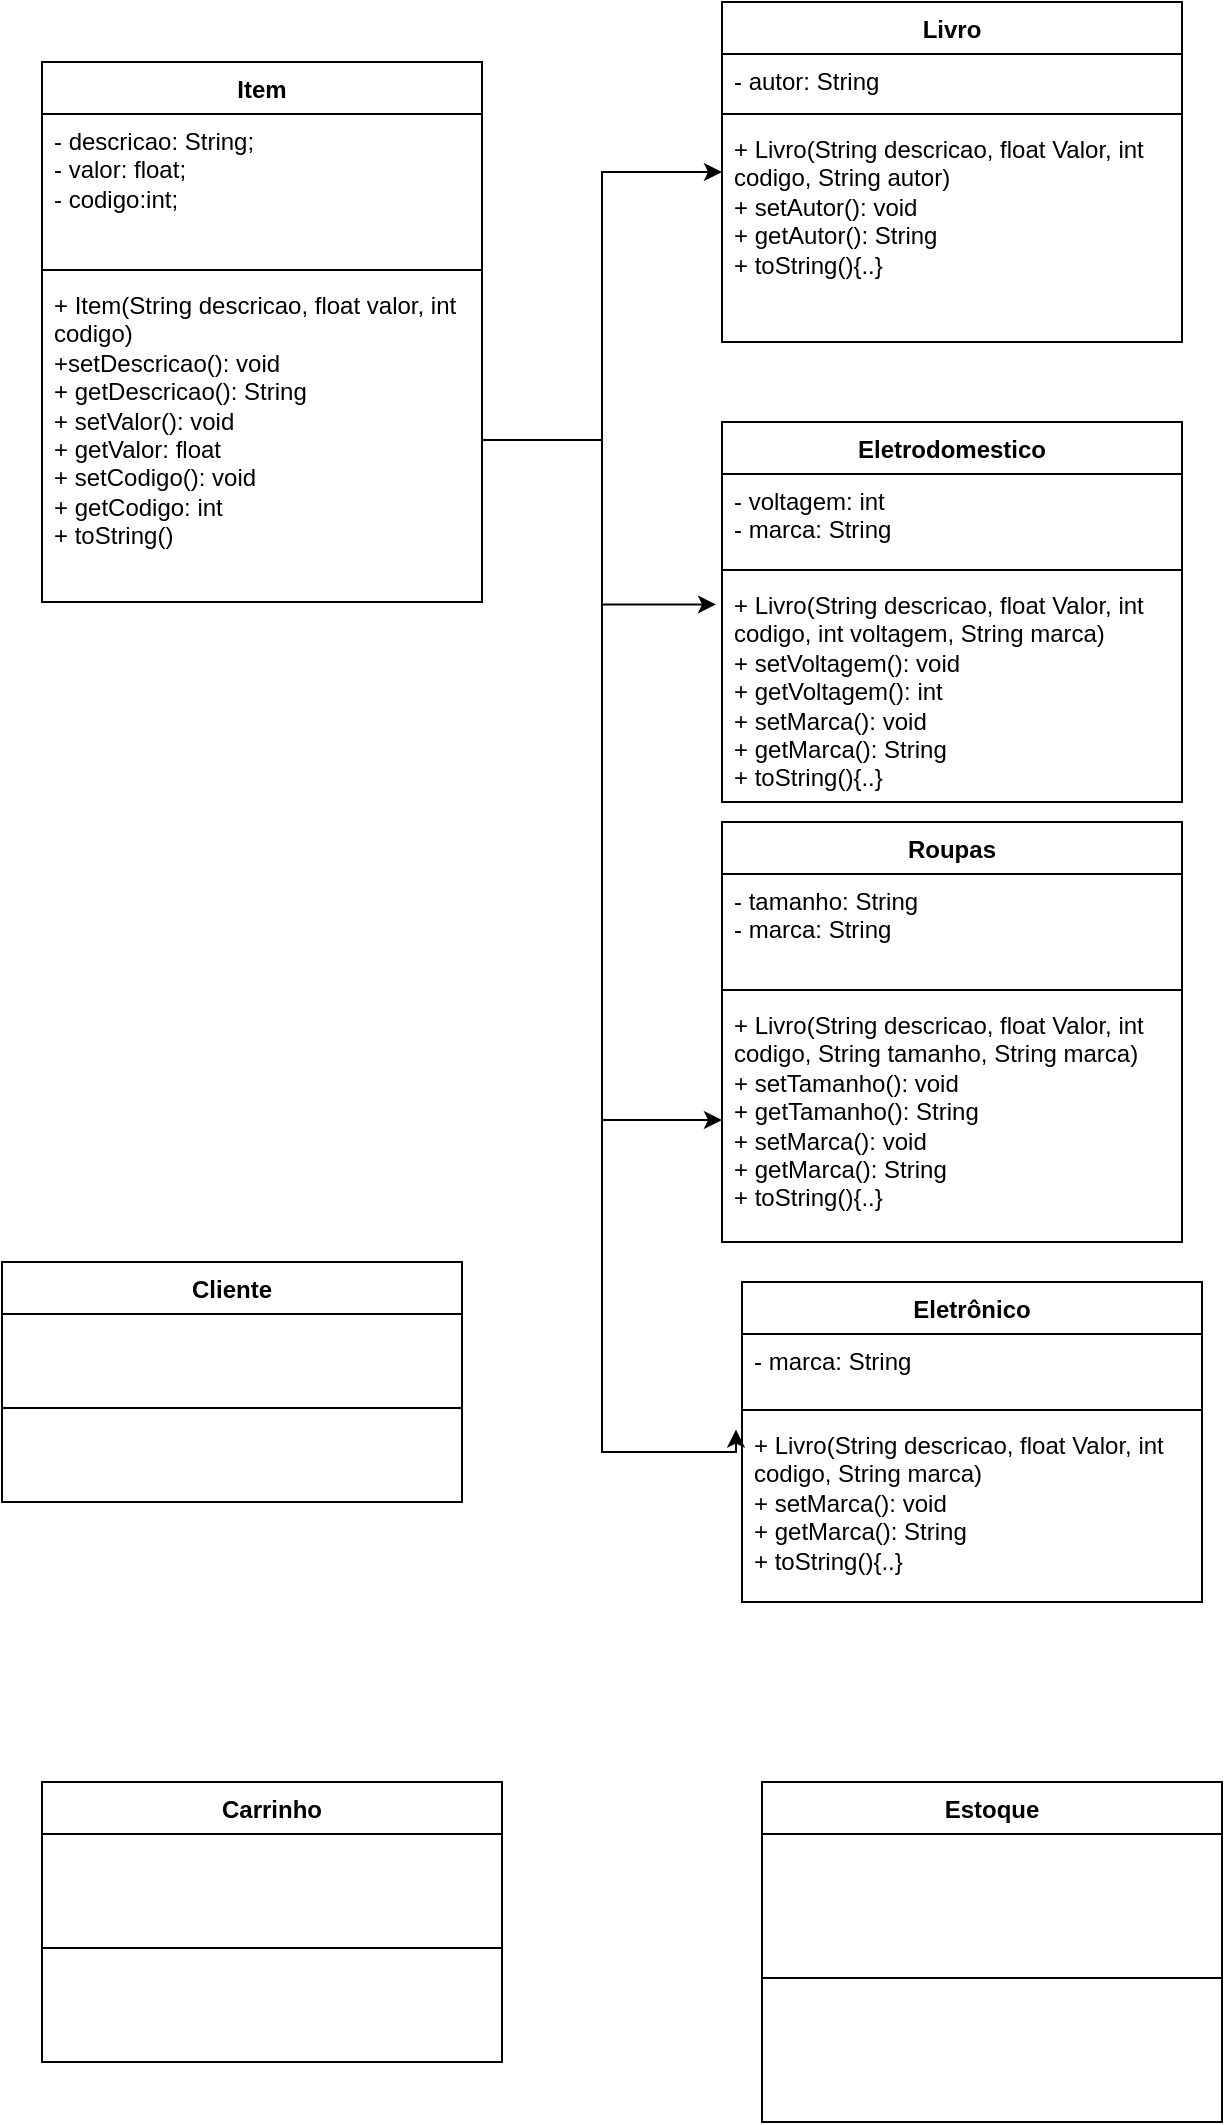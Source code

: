<mxfile version="21.3.6" type="github">
  <diagram name="Página-1" id="ij_7CsFe-NvirslIhq4F">
    <mxGraphModel dx="954" dy="648" grid="1" gridSize="10" guides="1" tooltips="1" connect="1" arrows="1" fold="1" page="1" pageScale="1" pageWidth="827" pageHeight="1169" math="0" shadow="0">
      <root>
        <mxCell id="0" />
        <mxCell id="1" parent="0" />
        <mxCell id="AnNTpFP7tSi3PjS1PI0E-1" value="Livro" style="swimlane;fontStyle=1;align=center;verticalAlign=top;childLayout=stackLayout;horizontal=1;startSize=26;horizontalStack=0;resizeParent=1;resizeParentMax=0;resizeLast=0;collapsible=1;marginBottom=0;whiteSpace=wrap;html=1;" vertex="1" parent="1">
          <mxGeometry x="370" y="20" width="230" height="170" as="geometry" />
        </mxCell>
        <mxCell id="AnNTpFP7tSi3PjS1PI0E-2" value="- autor: String" style="text;strokeColor=none;fillColor=none;align=left;verticalAlign=top;spacingLeft=4;spacingRight=4;overflow=hidden;rotatable=0;points=[[0,0.5],[1,0.5]];portConstraint=eastwest;whiteSpace=wrap;html=1;" vertex="1" parent="AnNTpFP7tSi3PjS1PI0E-1">
          <mxGeometry y="26" width="230" height="26" as="geometry" />
        </mxCell>
        <mxCell id="AnNTpFP7tSi3PjS1PI0E-3" value="" style="line;strokeWidth=1;fillColor=none;align=left;verticalAlign=middle;spacingTop=-1;spacingLeft=3;spacingRight=3;rotatable=0;labelPosition=right;points=[];portConstraint=eastwest;strokeColor=inherit;" vertex="1" parent="AnNTpFP7tSi3PjS1PI0E-1">
          <mxGeometry y="52" width="230" height="8" as="geometry" />
        </mxCell>
        <mxCell id="AnNTpFP7tSi3PjS1PI0E-4" value="+ Livro(String descricao, float Valor, int codigo, String autor)&lt;br&gt;+ setAutor(): void&lt;br&gt;+ getAutor(): String&lt;br&gt;+ toString(){..}" style="text;strokeColor=none;fillColor=none;align=left;verticalAlign=top;spacingLeft=4;spacingRight=4;overflow=hidden;rotatable=0;points=[[0,0.5],[1,0.5]];portConstraint=eastwest;whiteSpace=wrap;html=1;" vertex="1" parent="AnNTpFP7tSi3PjS1PI0E-1">
          <mxGeometry y="60" width="230" height="110" as="geometry" />
        </mxCell>
        <mxCell id="AnNTpFP7tSi3PjS1PI0E-5" value="Item" style="swimlane;fontStyle=1;align=center;verticalAlign=top;childLayout=stackLayout;horizontal=1;startSize=26;horizontalStack=0;resizeParent=1;resizeParentMax=0;resizeLast=0;collapsible=1;marginBottom=0;whiteSpace=wrap;html=1;" vertex="1" parent="1">
          <mxGeometry x="30" y="50" width="220" height="270" as="geometry" />
        </mxCell>
        <mxCell id="AnNTpFP7tSi3PjS1PI0E-6" value="- descricao: String;&lt;br&gt;- valor: float;&lt;br&gt;- codigo:int;&lt;br&gt;" style="text;strokeColor=none;fillColor=none;align=left;verticalAlign=top;spacingLeft=4;spacingRight=4;overflow=hidden;rotatable=0;points=[[0,0.5],[1,0.5]];portConstraint=eastwest;whiteSpace=wrap;html=1;" vertex="1" parent="AnNTpFP7tSi3PjS1PI0E-5">
          <mxGeometry y="26" width="220" height="74" as="geometry" />
        </mxCell>
        <mxCell id="AnNTpFP7tSi3PjS1PI0E-7" value="" style="line;strokeWidth=1;fillColor=none;align=left;verticalAlign=middle;spacingTop=-1;spacingLeft=3;spacingRight=3;rotatable=0;labelPosition=right;points=[];portConstraint=eastwest;strokeColor=inherit;" vertex="1" parent="AnNTpFP7tSi3PjS1PI0E-5">
          <mxGeometry y="100" width="220" height="8" as="geometry" />
        </mxCell>
        <mxCell id="AnNTpFP7tSi3PjS1PI0E-8" value="+ Item(String descricao, float valor, int codigo)&lt;br&gt;+setDescricao(): void&lt;br&gt;+ getDescricao(): String&lt;br&gt;+ setValor(): void&lt;br&gt;+ getValor: float&lt;br&gt;+ setCodigo(): void&lt;br&gt;+ getCodigo: int&lt;br&gt;+ toString()" style="text;strokeColor=none;fillColor=none;align=left;verticalAlign=top;spacingLeft=4;spacingRight=4;overflow=hidden;rotatable=0;points=[[0,0.5],[1,0.5]];portConstraint=eastwest;whiteSpace=wrap;html=1;" vertex="1" parent="AnNTpFP7tSi3PjS1PI0E-5">
          <mxGeometry y="108" width="220" height="162" as="geometry" />
        </mxCell>
        <mxCell id="AnNTpFP7tSi3PjS1PI0E-9" style="edgeStyle=orthogonalEdgeStyle;rounded=0;orthogonalLoop=1;jettySize=auto;html=1;entryX=0;entryY=0.5;entryDx=0;entryDy=0;" edge="1" parent="1" target="AnNTpFP7tSi3PjS1PI0E-1">
          <mxGeometry relative="1" as="geometry">
            <mxPoint x="310" y="240" as="sourcePoint" />
            <Array as="points">
              <mxPoint x="310" y="113" />
              <mxPoint x="310" y="105" />
            </Array>
          </mxGeometry>
        </mxCell>
        <mxCell id="AnNTpFP7tSi3PjS1PI0E-10" value="Eletrodomestico" style="swimlane;fontStyle=1;align=center;verticalAlign=top;childLayout=stackLayout;horizontal=1;startSize=26;horizontalStack=0;resizeParent=1;resizeParentMax=0;resizeLast=0;collapsible=1;marginBottom=0;whiteSpace=wrap;html=1;" vertex="1" parent="1">
          <mxGeometry x="370" y="230" width="230" height="190" as="geometry" />
        </mxCell>
        <mxCell id="AnNTpFP7tSi3PjS1PI0E-11" value="- voltagem: int&lt;br&gt;- marca: String" style="text;strokeColor=none;fillColor=none;align=left;verticalAlign=top;spacingLeft=4;spacingRight=4;overflow=hidden;rotatable=0;points=[[0,0.5],[1,0.5]];portConstraint=eastwest;whiteSpace=wrap;html=1;" vertex="1" parent="AnNTpFP7tSi3PjS1PI0E-10">
          <mxGeometry y="26" width="230" height="44" as="geometry" />
        </mxCell>
        <mxCell id="AnNTpFP7tSi3PjS1PI0E-12" value="" style="line;strokeWidth=1;fillColor=none;align=left;verticalAlign=middle;spacingTop=-1;spacingLeft=3;spacingRight=3;rotatable=0;labelPosition=right;points=[];portConstraint=eastwest;strokeColor=inherit;" vertex="1" parent="AnNTpFP7tSi3PjS1PI0E-10">
          <mxGeometry y="70" width="230" height="8" as="geometry" />
        </mxCell>
        <mxCell id="AnNTpFP7tSi3PjS1PI0E-13" value="+ Livro(String descricao, float Valor, int codigo, int voltagem, String marca)&lt;br&gt;+ setVoltagem(): void&lt;br&gt;+ getVoltagem(): int&lt;br&gt;+ setMarca(): void&lt;br&gt;+ getMarca(): String&lt;br&gt;+ toString(){..}" style="text;strokeColor=none;fillColor=none;align=left;verticalAlign=top;spacingLeft=4;spacingRight=4;overflow=hidden;rotatable=0;points=[[0,0.5],[1,0.5]];portConstraint=eastwest;whiteSpace=wrap;html=1;" vertex="1" parent="AnNTpFP7tSi3PjS1PI0E-10">
          <mxGeometry y="78" width="230" height="112" as="geometry" />
        </mxCell>
        <mxCell id="AnNTpFP7tSi3PjS1PI0E-14" style="edgeStyle=orthogonalEdgeStyle;rounded=0;orthogonalLoop=1;jettySize=auto;html=1;entryX=-0.013;entryY=0.118;entryDx=0;entryDy=0;entryPerimeter=0;" edge="1" parent="1" source="AnNTpFP7tSi3PjS1PI0E-8" target="AnNTpFP7tSi3PjS1PI0E-13">
          <mxGeometry relative="1" as="geometry" />
        </mxCell>
        <mxCell id="AnNTpFP7tSi3PjS1PI0E-15" value="Roupas" style="swimlane;fontStyle=1;align=center;verticalAlign=top;childLayout=stackLayout;horizontal=1;startSize=26;horizontalStack=0;resizeParent=1;resizeParentMax=0;resizeLast=0;collapsible=1;marginBottom=0;whiteSpace=wrap;html=1;" vertex="1" parent="1">
          <mxGeometry x="370" y="430" width="230" height="210" as="geometry" />
        </mxCell>
        <mxCell id="AnNTpFP7tSi3PjS1PI0E-16" value="- tamanho: String&lt;br&gt;- marca: String" style="text;strokeColor=none;fillColor=none;align=left;verticalAlign=top;spacingLeft=4;spacingRight=4;overflow=hidden;rotatable=0;points=[[0,0.5],[1,0.5]];portConstraint=eastwest;whiteSpace=wrap;html=1;" vertex="1" parent="AnNTpFP7tSi3PjS1PI0E-15">
          <mxGeometry y="26" width="230" height="54" as="geometry" />
        </mxCell>
        <mxCell id="AnNTpFP7tSi3PjS1PI0E-17" value="" style="line;strokeWidth=1;fillColor=none;align=left;verticalAlign=middle;spacingTop=-1;spacingLeft=3;spacingRight=3;rotatable=0;labelPosition=right;points=[];portConstraint=eastwest;strokeColor=inherit;" vertex="1" parent="AnNTpFP7tSi3PjS1PI0E-15">
          <mxGeometry y="80" width="230" height="8" as="geometry" />
        </mxCell>
        <mxCell id="AnNTpFP7tSi3PjS1PI0E-18" value="+ Livro(String descricao, float Valor, int codigo, String tamanho, String marca)&lt;br&gt;+ setTamanho(): void&lt;br&gt;+ getTamanho(): String&lt;br&gt;+ setMarca(): void&lt;br style=&quot;border-color: var(--border-color);&quot;&gt;+ getMarca(): String&lt;br&gt;+ toString(){..}" style="text;strokeColor=none;fillColor=none;align=left;verticalAlign=top;spacingLeft=4;spacingRight=4;overflow=hidden;rotatable=0;points=[[0,0.5],[1,0.5]];portConstraint=eastwest;whiteSpace=wrap;html=1;" vertex="1" parent="AnNTpFP7tSi3PjS1PI0E-15">
          <mxGeometry y="88" width="230" height="122" as="geometry" />
        </mxCell>
        <mxCell id="AnNTpFP7tSi3PjS1PI0E-19" style="edgeStyle=orthogonalEdgeStyle;rounded=0;orthogonalLoop=1;jettySize=auto;html=1;" edge="1" parent="1" source="AnNTpFP7tSi3PjS1PI0E-8" target="AnNTpFP7tSi3PjS1PI0E-18">
          <mxGeometry relative="1" as="geometry">
            <Array as="points">
              <mxPoint x="310" y="239" />
              <mxPoint x="310" y="579" />
            </Array>
          </mxGeometry>
        </mxCell>
        <mxCell id="AnNTpFP7tSi3PjS1PI0E-20" value="Eletrônico" style="swimlane;fontStyle=1;align=center;verticalAlign=top;childLayout=stackLayout;horizontal=1;startSize=26;horizontalStack=0;resizeParent=1;resizeParentMax=0;resizeLast=0;collapsible=1;marginBottom=0;whiteSpace=wrap;html=1;" vertex="1" parent="1">
          <mxGeometry x="380" y="660" width="230" height="160" as="geometry" />
        </mxCell>
        <mxCell id="AnNTpFP7tSi3PjS1PI0E-21" value="- marca: String" style="text;strokeColor=none;fillColor=none;align=left;verticalAlign=top;spacingLeft=4;spacingRight=4;overflow=hidden;rotatable=0;points=[[0,0.5],[1,0.5]];portConstraint=eastwest;whiteSpace=wrap;html=1;" vertex="1" parent="AnNTpFP7tSi3PjS1PI0E-20">
          <mxGeometry y="26" width="230" height="34" as="geometry" />
        </mxCell>
        <mxCell id="AnNTpFP7tSi3PjS1PI0E-22" value="" style="line;strokeWidth=1;fillColor=none;align=left;verticalAlign=middle;spacingTop=-1;spacingLeft=3;spacingRight=3;rotatable=0;labelPosition=right;points=[];portConstraint=eastwest;strokeColor=inherit;" vertex="1" parent="AnNTpFP7tSi3PjS1PI0E-20">
          <mxGeometry y="60" width="230" height="8" as="geometry" />
        </mxCell>
        <mxCell id="AnNTpFP7tSi3PjS1PI0E-23" value="+ Livro(String descricao, float Valor, int codigo, String marca)&lt;br&gt;+ setMarca(): void&lt;br&gt;+ getMarca(): String&lt;br&gt;+ toString(){..}" style="text;strokeColor=none;fillColor=none;align=left;verticalAlign=top;spacingLeft=4;spacingRight=4;overflow=hidden;rotatable=0;points=[[0,0.5],[1,0.5]];portConstraint=eastwest;whiteSpace=wrap;html=1;" vertex="1" parent="AnNTpFP7tSi3PjS1PI0E-20">
          <mxGeometry y="68" width="230" height="92" as="geometry" />
        </mxCell>
        <mxCell id="AnNTpFP7tSi3PjS1PI0E-24" style="edgeStyle=orthogonalEdgeStyle;rounded=0;orthogonalLoop=1;jettySize=auto;html=1;entryX=-0.013;entryY=0.063;entryDx=0;entryDy=0;entryPerimeter=0;" edge="1" parent="1" source="AnNTpFP7tSi3PjS1PI0E-8" target="AnNTpFP7tSi3PjS1PI0E-23">
          <mxGeometry relative="1" as="geometry">
            <mxPoint x="310" y="690" as="targetPoint" />
            <Array as="points">
              <mxPoint x="310" y="239" />
              <mxPoint x="310" y="745" />
            </Array>
          </mxGeometry>
        </mxCell>
        <mxCell id="AnNTpFP7tSi3PjS1PI0E-25" value="Cliente" style="swimlane;fontStyle=1;align=center;verticalAlign=top;childLayout=stackLayout;horizontal=1;startSize=26;horizontalStack=0;resizeParent=1;resizeParentMax=0;resizeLast=0;collapsible=1;marginBottom=0;whiteSpace=wrap;html=1;" vertex="1" parent="1">
          <mxGeometry x="10" y="650" width="230" height="120" as="geometry" />
        </mxCell>
        <mxCell id="AnNTpFP7tSi3PjS1PI0E-27" value="" style="line;strokeWidth=1;fillColor=none;align=left;verticalAlign=middle;spacingTop=-1;spacingLeft=3;spacingRight=3;rotatable=0;labelPosition=right;points=[];portConstraint=eastwest;strokeColor=inherit;" vertex="1" parent="AnNTpFP7tSi3PjS1PI0E-25">
          <mxGeometry y="26" width="230" height="94" as="geometry" />
        </mxCell>
        <mxCell id="AnNTpFP7tSi3PjS1PI0E-29" value="Carrinho" style="swimlane;fontStyle=1;align=center;verticalAlign=top;childLayout=stackLayout;horizontal=1;startSize=26;horizontalStack=0;resizeParent=1;resizeParentMax=0;resizeLast=0;collapsible=1;marginBottom=0;whiteSpace=wrap;html=1;" vertex="1" parent="1">
          <mxGeometry x="30" y="910" width="230" height="140" as="geometry" />
        </mxCell>
        <mxCell id="AnNTpFP7tSi3PjS1PI0E-31" value="" style="line;strokeWidth=1;fillColor=none;align=left;verticalAlign=middle;spacingTop=-1;spacingLeft=3;spacingRight=3;rotatable=0;labelPosition=right;points=[];portConstraint=eastwest;strokeColor=inherit;" vertex="1" parent="AnNTpFP7tSi3PjS1PI0E-29">
          <mxGeometry y="26" width="230" height="114" as="geometry" />
        </mxCell>
        <mxCell id="AnNTpFP7tSi3PjS1PI0E-33" value="Estoque" style="swimlane;fontStyle=1;align=center;verticalAlign=top;childLayout=stackLayout;horizontal=1;startSize=26;horizontalStack=0;resizeParent=1;resizeParentMax=0;resizeLast=0;collapsible=1;marginBottom=0;whiteSpace=wrap;html=1;" vertex="1" parent="1">
          <mxGeometry x="390" y="910" width="230" height="170" as="geometry" />
        </mxCell>
        <mxCell id="AnNTpFP7tSi3PjS1PI0E-35" value="" style="line;strokeWidth=1;fillColor=none;align=left;verticalAlign=middle;spacingTop=-1;spacingLeft=3;spacingRight=3;rotatable=0;labelPosition=right;points=[];portConstraint=eastwest;strokeColor=inherit;" vertex="1" parent="AnNTpFP7tSi3PjS1PI0E-33">
          <mxGeometry y="26" width="230" height="144" as="geometry" />
        </mxCell>
      </root>
    </mxGraphModel>
  </diagram>
</mxfile>
